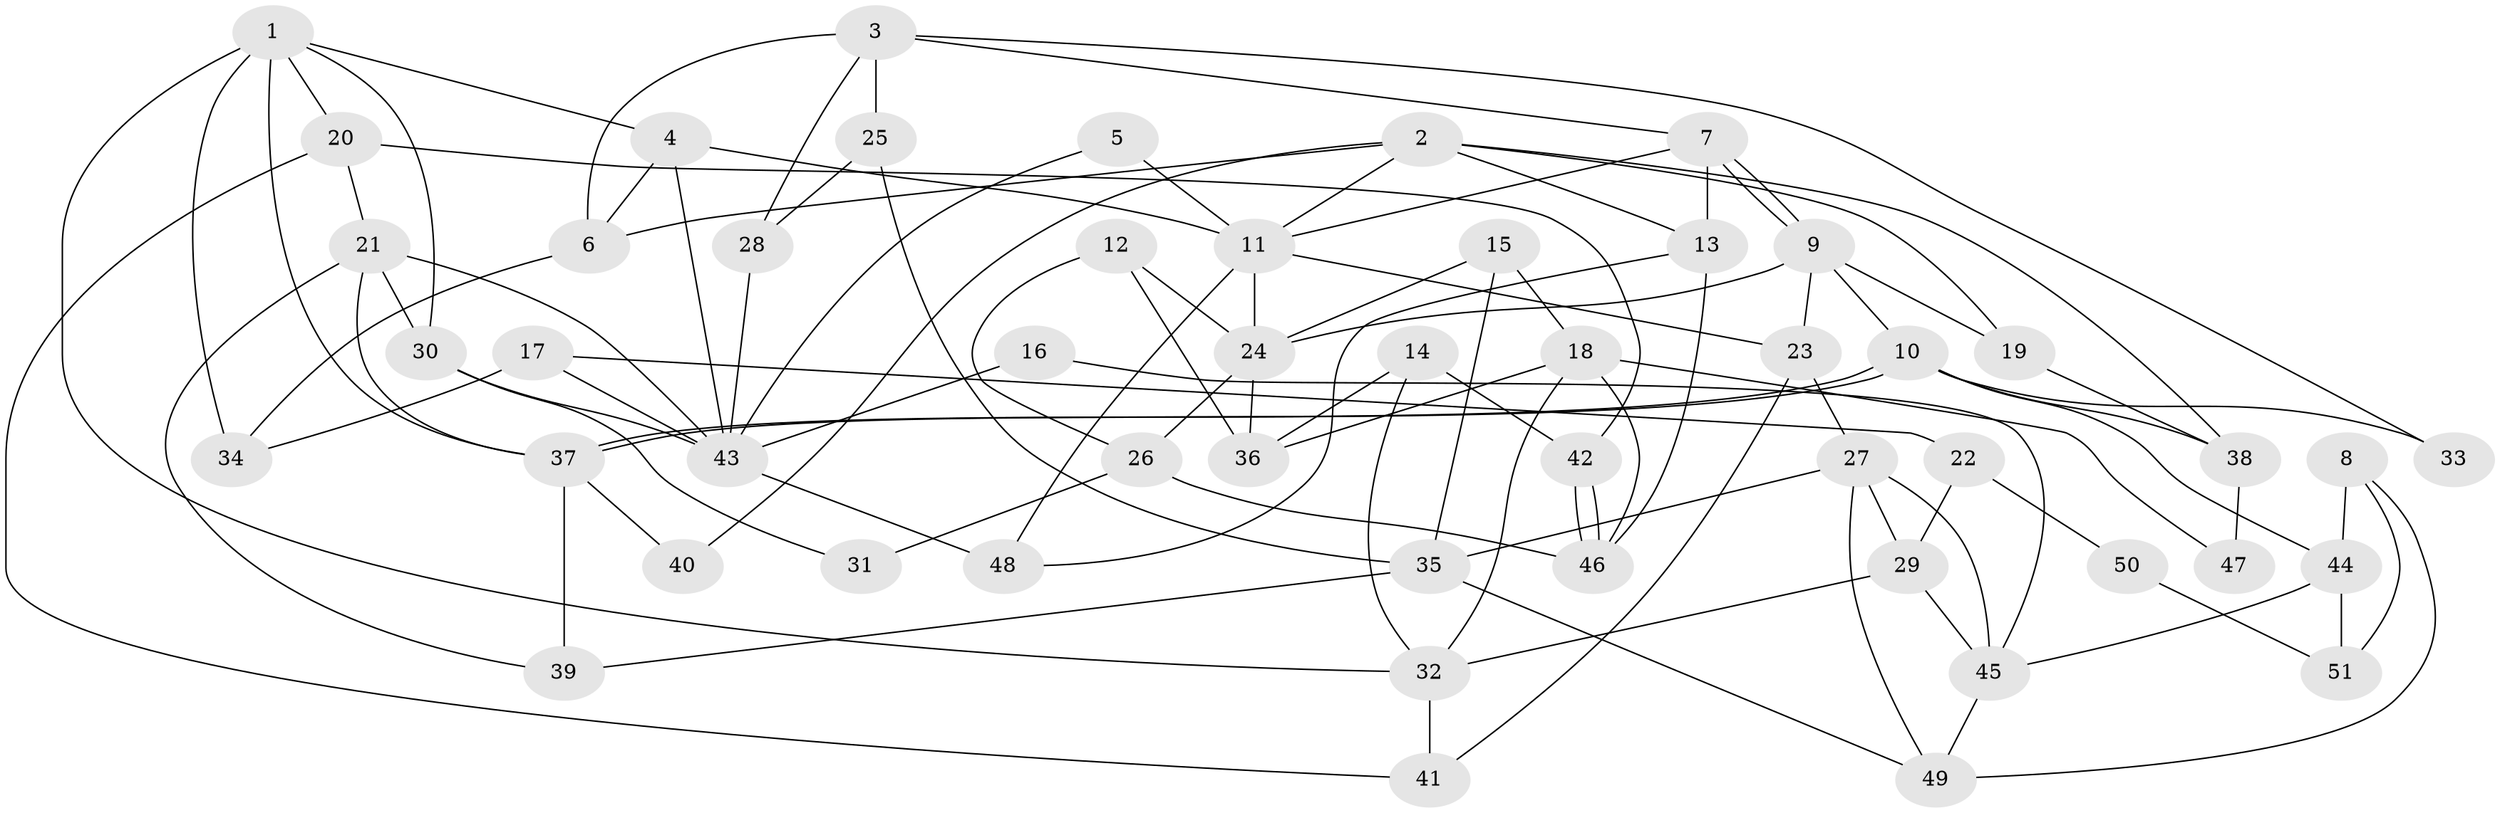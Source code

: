 // coarse degree distribution, {6: 0.2, 7: 0.02857142857142857, 5: 0.17142857142857143, 4: 0.14285714285714285, 2: 0.17142857142857143, 8: 0.02857142857142857, 3: 0.22857142857142856, 9: 0.02857142857142857}
// Generated by graph-tools (version 1.1) at 2025/52/02/27/25 19:52:02]
// undirected, 51 vertices, 102 edges
graph export_dot {
graph [start="1"]
  node [color=gray90,style=filled];
  1;
  2;
  3;
  4;
  5;
  6;
  7;
  8;
  9;
  10;
  11;
  12;
  13;
  14;
  15;
  16;
  17;
  18;
  19;
  20;
  21;
  22;
  23;
  24;
  25;
  26;
  27;
  28;
  29;
  30;
  31;
  32;
  33;
  34;
  35;
  36;
  37;
  38;
  39;
  40;
  41;
  42;
  43;
  44;
  45;
  46;
  47;
  48;
  49;
  50;
  51;
  1 -- 37;
  1 -- 30;
  1 -- 4;
  1 -- 20;
  1 -- 32;
  1 -- 34;
  2 -- 11;
  2 -- 6;
  2 -- 13;
  2 -- 19;
  2 -- 38;
  2 -- 40;
  3 -- 28;
  3 -- 7;
  3 -- 6;
  3 -- 25;
  3 -- 33;
  4 -- 11;
  4 -- 6;
  4 -- 43;
  5 -- 43;
  5 -- 11;
  6 -- 34;
  7 -- 9;
  7 -- 9;
  7 -- 11;
  7 -- 13;
  8 -- 49;
  8 -- 44;
  8 -- 51;
  9 -- 19;
  9 -- 10;
  9 -- 23;
  9 -- 24;
  10 -- 37;
  10 -- 37;
  10 -- 33;
  10 -- 38;
  10 -- 44;
  11 -- 24;
  11 -- 48;
  11 -- 23;
  12 -- 24;
  12 -- 36;
  12 -- 26;
  13 -- 46;
  13 -- 48;
  14 -- 32;
  14 -- 42;
  14 -- 36;
  15 -- 18;
  15 -- 24;
  15 -- 35;
  16 -- 43;
  16 -- 45;
  17 -- 43;
  17 -- 34;
  17 -- 22;
  18 -- 36;
  18 -- 46;
  18 -- 32;
  18 -- 47;
  19 -- 38;
  20 -- 41;
  20 -- 21;
  20 -- 42;
  21 -- 39;
  21 -- 30;
  21 -- 37;
  21 -- 43;
  22 -- 29;
  22 -- 50;
  23 -- 27;
  23 -- 41;
  24 -- 26;
  24 -- 36;
  25 -- 35;
  25 -- 28;
  26 -- 46;
  26 -- 31;
  27 -- 45;
  27 -- 29;
  27 -- 35;
  27 -- 49;
  28 -- 43;
  29 -- 32;
  29 -- 45;
  30 -- 43;
  30 -- 31;
  32 -- 41;
  35 -- 39;
  35 -- 49;
  37 -- 39;
  37 -- 40;
  38 -- 47;
  42 -- 46;
  42 -- 46;
  43 -- 48;
  44 -- 45;
  44 -- 51;
  45 -- 49;
  50 -- 51;
}

